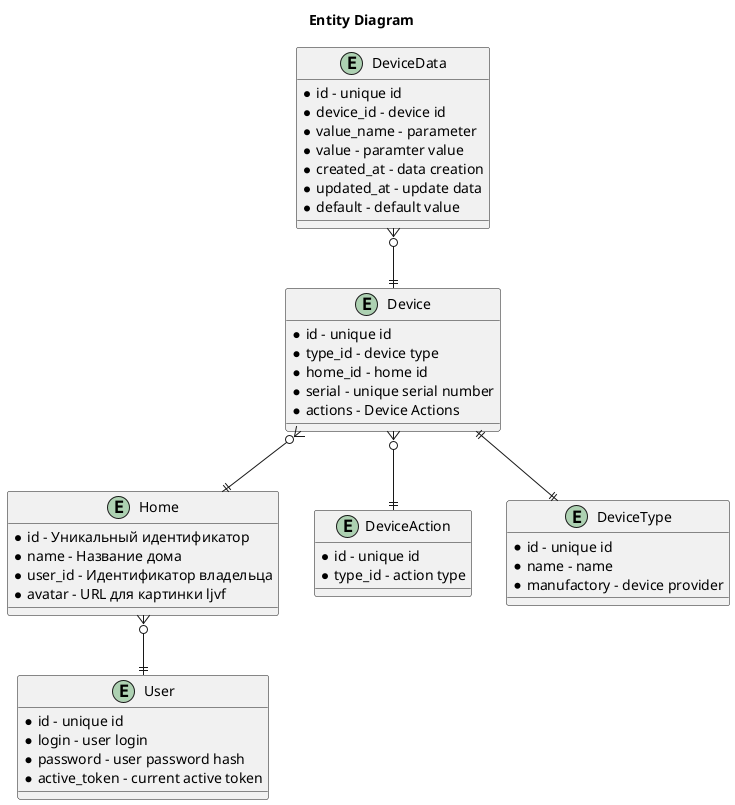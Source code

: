 @startuml

title Entity Diagram

entity User {
    * id - unique id
    * login - user login
    * password - user password hash
    * active_token - current active token
}

entity Home {
    * id - Уникальный идентификатор
    * name - Название дома
    * user_id - Идентификатор владельца
    * avatar - URL для картинки ljvf
}

entity DeviceAction {
    * id - unique id
    * type_id - action type
}

entity Device {
    * id - unique id
    * type_id - device type
    * home_id - home id
    * serial - unique serial number
    * actions - Device Actions
}

entity "DeviceType" {
    * id - unique id
    * name - name
    * manufactory - device provider
}

entity DeviceData {
    * id - unique id
    * device_id - device id
    * value_name - parameter
    * value - paramter value
    * created_at - data creation
    * updated_at - update data
    * default - default value
}

Home }o--|| User
Device }o--|| Home
Device ||--|| "DeviceType"
"DeviceData" }o--|| Device
"Device" }o--|| DeviceAction

@enduml